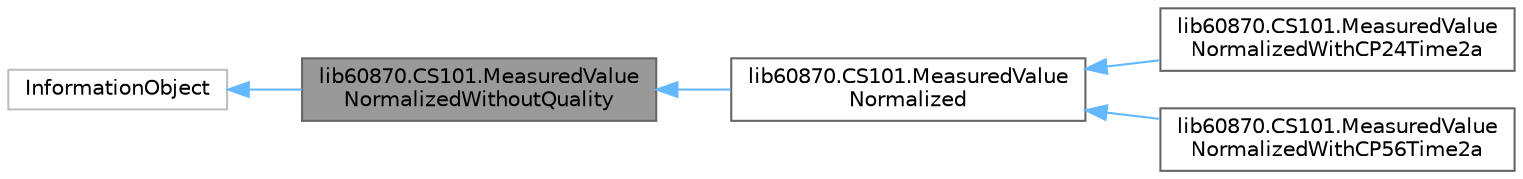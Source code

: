 digraph "lib60870.CS101.MeasuredValueNormalizedWithoutQuality"
{
 // LATEX_PDF_SIZE
  bgcolor="transparent";
  edge [fontname=Helvetica,fontsize=10,labelfontname=Helvetica,labelfontsize=10];
  node [fontname=Helvetica,fontsize=10,shape=box,height=0.2,width=0.4];
  rankdir="LR";
  Node1 [id="Node000001",label="lib60870.CS101.MeasuredValue\lNormalizedWithoutQuality",height=0.2,width=0.4,color="gray40", fillcolor="grey60", style="filled", fontcolor="black",tooltip="Measured value normalized without quality information object (M_ME_ND_1)"];
  Node2 -> Node1 [id="edge1_Node000001_Node000002",dir="back",color="steelblue1",style="solid",tooltip=" "];
  Node2 [id="Node000002",label="InformationObject",height=0.2,width=0.4,color="grey75", fillcolor="white", style="filled",URL="$classlib60870_1_1_c_s101_1_1_information_object.html",tooltip=" "];
  Node1 -> Node3 [id="edge2_Node000001_Node000003",dir="back",color="steelblue1",style="solid",tooltip=" "];
  Node3 [id="Node000003",label="lib60870.CS101.MeasuredValue\lNormalized",height=0.2,width=0.4,color="gray40", fillcolor="white", style="filled",URL="$classlib60870_1_1_c_s101_1_1_measured_value_normalized.html",tooltip="Measured value normalized information object (M_ME_NA_1)"];
  Node3 -> Node4 [id="edge3_Node000003_Node000004",dir="back",color="steelblue1",style="solid",tooltip=" "];
  Node4 [id="Node000004",label="lib60870.CS101.MeasuredValue\lNormalizedWithCP24Time2a",height=0.2,width=0.4,color="gray40", fillcolor="white", style="filled",URL="$classlib60870_1_1_c_s101_1_1_measured_value_normalized_with_c_p24_time2a.html",tooltip="Measured value normalized with CP24Time2a time tag (M_ME_TA_1)"];
  Node3 -> Node5 [id="edge4_Node000003_Node000005",dir="back",color="steelblue1",style="solid",tooltip=" "];
  Node5 [id="Node000005",label="lib60870.CS101.MeasuredValue\lNormalizedWithCP56Time2a",height=0.2,width=0.4,color="gray40", fillcolor="white", style="filled",URL="$classlib60870_1_1_c_s101_1_1_measured_value_normalized_with_c_p56_time2a.html",tooltip="Measured value normalized with CP56Time2a time tag (M_ME_TD_1)"];
}
